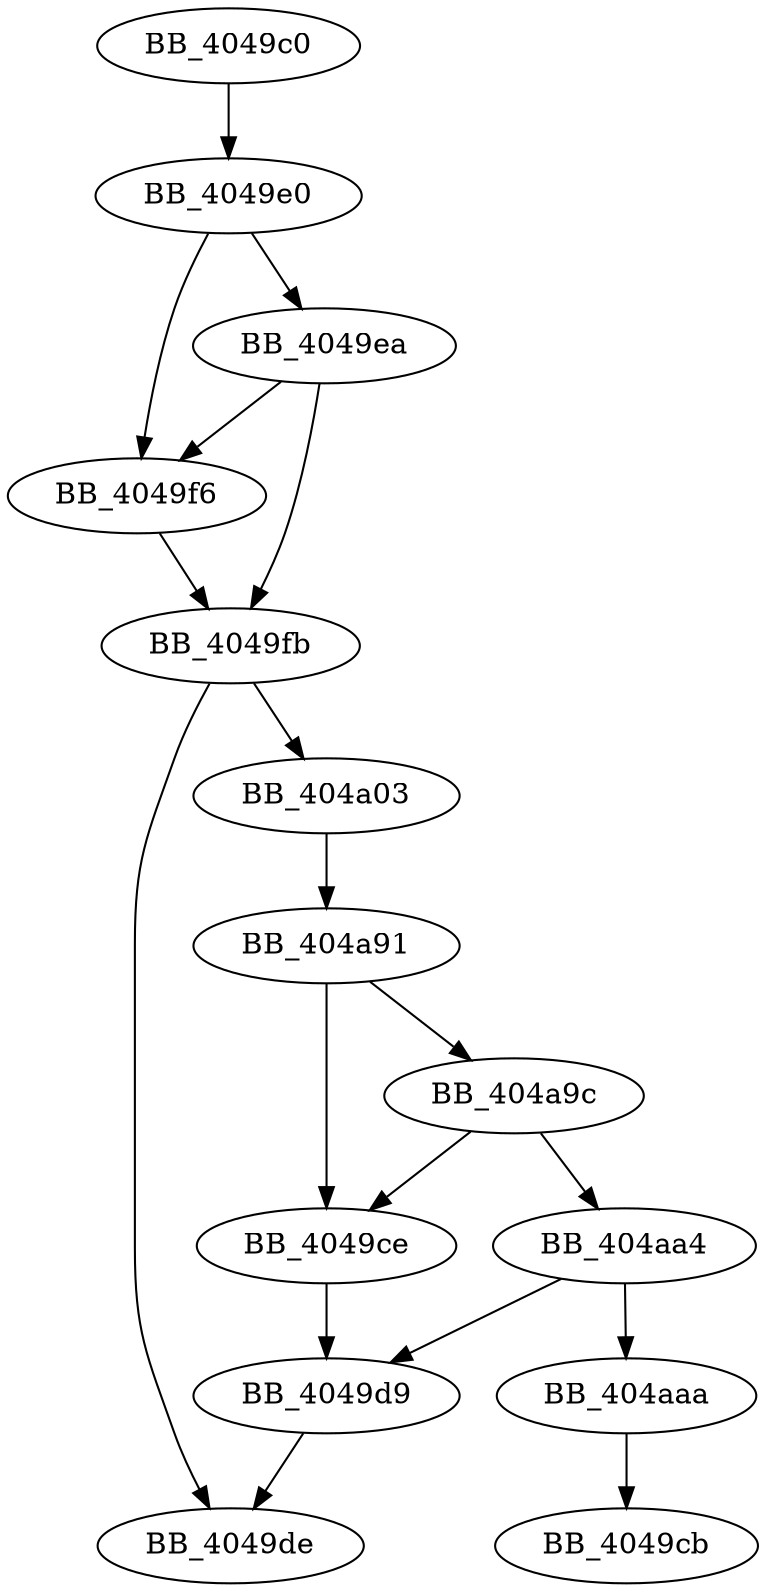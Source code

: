 DiGraph sub_4049C0{
BB_4049c0->BB_4049e0
BB_4049ce->BB_4049d9
BB_4049d9->BB_4049de
BB_4049e0->BB_4049ea
BB_4049e0->BB_4049f6
BB_4049ea->BB_4049f6
BB_4049ea->BB_4049fb
BB_4049f6->BB_4049fb
BB_4049fb->BB_4049de
BB_4049fb->BB_404a03
BB_404a03->BB_404a91
BB_404a91->BB_4049ce
BB_404a91->BB_404a9c
BB_404a9c->BB_4049ce
BB_404a9c->BB_404aa4
BB_404aa4->BB_4049d9
BB_404aa4->BB_404aaa
BB_404aaa->BB_4049cb
}
